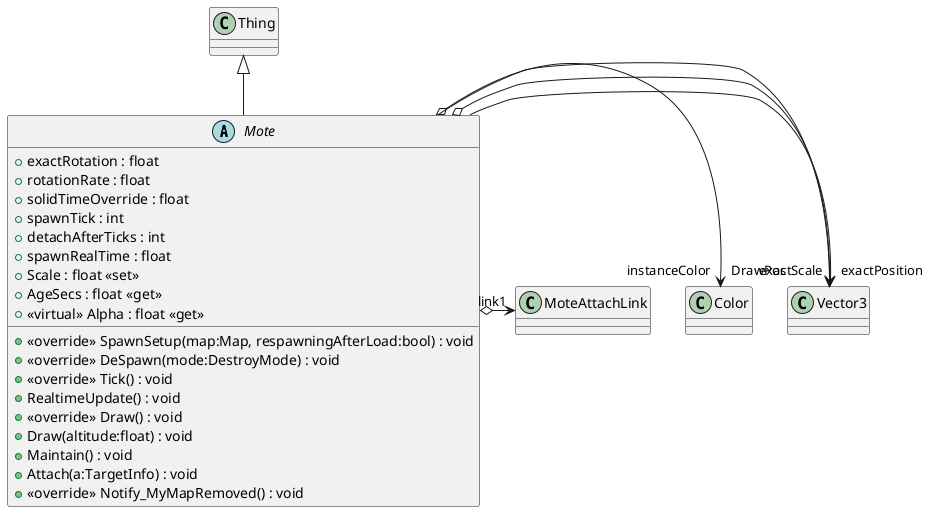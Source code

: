 @startuml
abstract class Mote {
    + exactRotation : float
    + rotationRate : float
    + solidTimeOverride : float
    + spawnTick : int
    + detachAfterTicks : int
    + spawnRealTime : float
    + Scale : float <<set>>
    + AgeSecs : float <<get>>
    + <<virtual>> Alpha : float <<get>>
    + <<override>> SpawnSetup(map:Map, respawningAfterLoad:bool) : void
    + <<override>> DeSpawn(mode:DestroyMode) : void
    + <<override>> Tick() : void
    + RealtimeUpdate() : void
    + <<override>> Draw() : void
    + Draw(altitude:float) : void
    + Maintain() : void
    + Attach(a:TargetInfo) : void
    + <<override>> Notify_MyMapRemoved() : void
}
Thing <|-- Mote
Mote --> "exactPosition" Vector3
Mote o-> "exactScale" Vector3
Mote o-> "instanceColor" Color
Mote o-> "link1" MoteAttachLink
Mote --> "DrawPos" Vector3
@enduml
